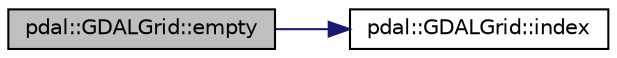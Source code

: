 digraph "pdal::GDALGrid::empty"
{
  edge [fontname="Helvetica",fontsize="10",labelfontname="Helvetica",labelfontsize="10"];
  node [fontname="Helvetica",fontsize="10",shape=record];
  rankdir="LR";
  Node1 [label="pdal::GDALGrid::empty",height=0.2,width=0.4,color="black", fillcolor="grey75", style="filled", fontcolor="black"];
  Node1 -> Node2 [color="midnightblue",fontsize="10",style="solid",fontname="Helvetica"];
  Node2 [label="pdal::GDALGrid::index",height=0.2,width=0.4,color="black", fillcolor="white", style="filled",URL="$classpdal_1_1GDALGrid.html#aad61638561cd3049bba2717ab1ba23b1"];
}
